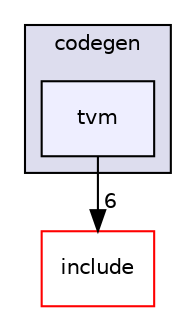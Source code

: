 digraph "onnxruntime/onnxruntime/core/codegen/tvm" {
  compound=true
  node [ fontsize="10", fontname="Helvetica"];
  edge [ labelfontsize="10", labelfontname="Helvetica"];
  subgraph clusterdir_9152529c34c619e2d001a39c823a5a99 {
    graph [ bgcolor="#ddddee", pencolor="black", label="codegen" fontname="Helvetica", fontsize="10", URL="dir_9152529c34c619e2d001a39c823a5a99.html"]
  dir_5b7528e226bd908a3f863bce64d20786 [shape=box, label="tvm", style="filled", fillcolor="#eeeeff", pencolor="black", URL="dir_5b7528e226bd908a3f863bce64d20786.html"];
  }
  dir_f44f875884e6b767c5658db22ccaab42 [shape=box label="include" fillcolor="white" style="filled" color="red" URL="dir_f44f875884e6b767c5658db22ccaab42.html"];
  dir_5b7528e226bd908a3f863bce64d20786->dir_f44f875884e6b767c5658db22ccaab42 [headlabel="6", labeldistance=1.5 headhref="dir_000028_000008.html"];
}
